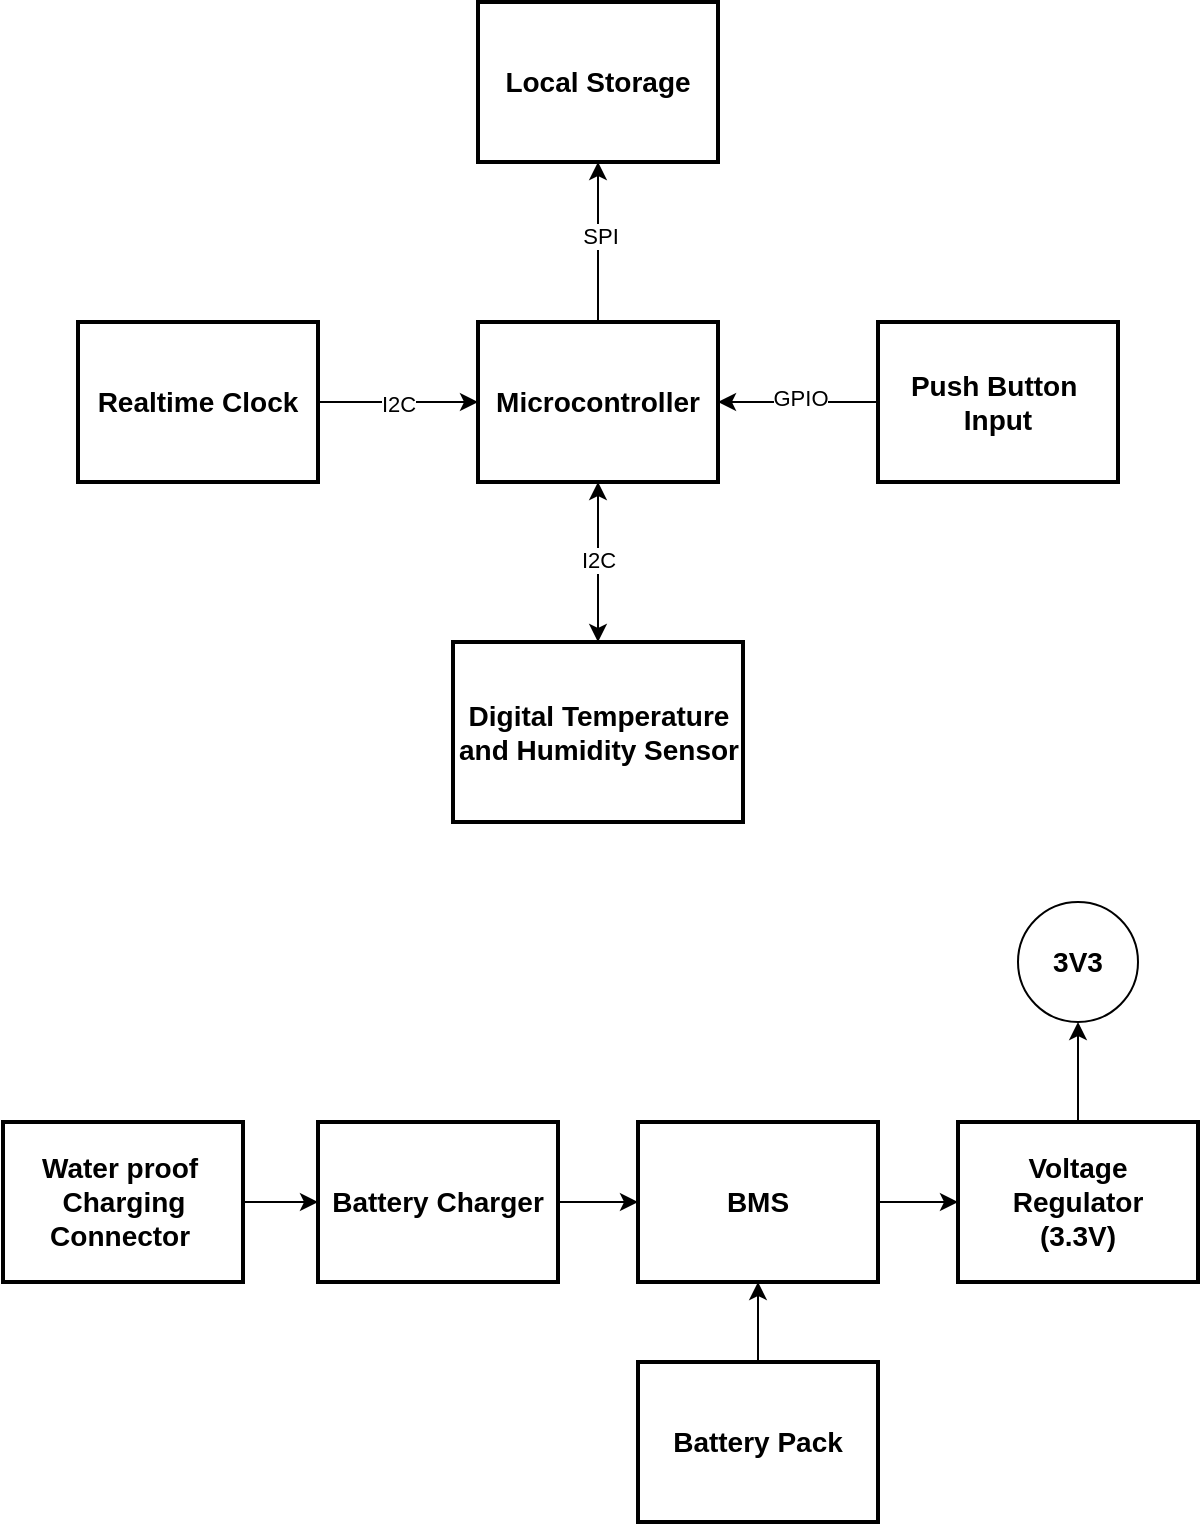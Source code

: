 <mxfile version="28.0.7">
  <diagram name="Page-1" id="oEDpu7QY2mqqvpC2ppyD">
    <mxGraphModel dx="1188" dy="619" grid="1" gridSize="10" guides="1" tooltips="1" connect="1" arrows="1" fold="1" page="1" pageScale="1" pageWidth="850" pageHeight="1100" math="0" shadow="0">
      <root>
        <mxCell id="0" />
        <mxCell id="1" parent="0" />
        <mxCell id="z4vIb42apY9Es0EtUEQU-1" style="edgeStyle=orthogonalEdgeStyle;rounded=0;orthogonalLoop=1;jettySize=auto;html=1;entryX=0.5;entryY=0;entryDx=0;entryDy=0;startArrow=classic;startFill=1;" edge="1" parent="1" source="xrvsUshUiSGQ0NTUIbD5-1" target="xrvsUshUiSGQ0NTUIbD5-2">
          <mxGeometry relative="1" as="geometry" />
        </mxCell>
        <mxCell id="z4vIb42apY9Es0EtUEQU-3" value="I2C" style="edgeLabel;html=1;align=center;verticalAlign=middle;resizable=0;points=[];" vertex="1" connectable="0" parent="z4vIb42apY9Es0EtUEQU-1">
          <mxGeometry x="-0.039" relative="1" as="geometry">
            <mxPoint as="offset" />
          </mxGeometry>
        </mxCell>
        <mxCell id="z4vIb42apY9Es0EtUEQU-10" style="edgeStyle=orthogonalEdgeStyle;rounded=0;orthogonalLoop=1;jettySize=auto;html=1;entryX=0.5;entryY=1;entryDx=0;entryDy=0;" edge="1" parent="1" source="xrvsUshUiSGQ0NTUIbD5-1" target="xrvsUshUiSGQ0NTUIbD5-3">
          <mxGeometry relative="1" as="geometry" />
        </mxCell>
        <mxCell id="z4vIb42apY9Es0EtUEQU-11" value="SPI" style="edgeLabel;html=1;align=center;verticalAlign=middle;resizable=0;points=[];" vertex="1" connectable="0" parent="z4vIb42apY9Es0EtUEQU-10">
          <mxGeometry x="0.082" y="-1" relative="1" as="geometry">
            <mxPoint as="offset" />
          </mxGeometry>
        </mxCell>
        <mxCell id="xrvsUshUiSGQ0NTUIbD5-1" value="&lt;b&gt;&lt;font style=&quot;font-size: 14px;&quot;&gt;Microcontroller&lt;/font&gt;&lt;/b&gt;" style="rounded=0;whiteSpace=wrap;html=1;strokeWidth=2;" parent="1" vertex="1">
          <mxGeometry x="400" y="240" width="120" height="80" as="geometry" />
        </mxCell>
        <mxCell id="xrvsUshUiSGQ0NTUIbD5-2" value="&lt;b&gt;&lt;font style=&quot;font-size: 14px;&quot;&gt;Digital Temperature and Humidity Sensor&lt;/font&gt;&lt;/b&gt;" style="rounded=0;whiteSpace=wrap;html=1;strokeWidth=2;" parent="1" vertex="1">
          <mxGeometry x="387.5" y="400" width="145" height="90" as="geometry" />
        </mxCell>
        <mxCell id="xrvsUshUiSGQ0NTUIbD5-3" value="&lt;b&gt;&lt;font style=&quot;font-size: 14px;&quot;&gt;Local Storage&lt;/font&gt;&lt;/b&gt;" style="rounded=0;whiteSpace=wrap;html=1;strokeWidth=2;" parent="1" vertex="1">
          <mxGeometry x="400" y="80" width="120" height="80" as="geometry" />
        </mxCell>
        <mxCell id="z4vIb42apY9Es0EtUEQU-8" style="edgeStyle=orthogonalEdgeStyle;rounded=0;orthogonalLoop=1;jettySize=auto;html=1;entryX=0;entryY=0.5;entryDx=0;entryDy=0;" edge="1" parent="1" source="xrvsUshUiSGQ0NTUIbD5-4" target="xrvsUshUiSGQ0NTUIbD5-1">
          <mxGeometry relative="1" as="geometry" />
        </mxCell>
        <mxCell id="z4vIb42apY9Es0EtUEQU-9" value="I2C" style="edgeLabel;html=1;align=center;verticalAlign=middle;resizable=0;points=[];" vertex="1" connectable="0" parent="z4vIb42apY9Es0EtUEQU-8">
          <mxGeometry x="-0.018" y="-1" relative="1" as="geometry">
            <mxPoint as="offset" />
          </mxGeometry>
        </mxCell>
        <mxCell id="xrvsUshUiSGQ0NTUIbD5-4" value="&lt;b&gt;&lt;font style=&quot;font-size: 14px;&quot;&gt;Realtime Clock&lt;/font&gt;&lt;/b&gt;" style="rounded=0;whiteSpace=wrap;html=1;strokeWidth=2;" parent="1" vertex="1">
          <mxGeometry x="200" y="240" width="120" height="80" as="geometry" />
        </mxCell>
        <mxCell id="z4vIb42apY9Es0EtUEQU-5" style="edgeStyle=orthogonalEdgeStyle;rounded=0;orthogonalLoop=1;jettySize=auto;html=1;entryX=1;entryY=0.5;entryDx=0;entryDy=0;" edge="1" parent="1" source="xrvsUshUiSGQ0NTUIbD5-5" target="xrvsUshUiSGQ0NTUIbD5-1">
          <mxGeometry relative="1" as="geometry" />
        </mxCell>
        <mxCell id="z4vIb42apY9Es0EtUEQU-6" value="GPIO" style="edgeLabel;html=1;align=center;verticalAlign=middle;resizable=0;points=[];" vertex="1" connectable="0" parent="z4vIb42apY9Es0EtUEQU-5">
          <mxGeometry x="-0.011" y="-2" relative="1" as="geometry">
            <mxPoint as="offset" />
          </mxGeometry>
        </mxCell>
        <mxCell id="xrvsUshUiSGQ0NTUIbD5-5" value="&lt;b&gt;&lt;font style=&quot;font-size: 14px;&quot;&gt;Push Button&amp;nbsp;&lt;/font&gt;&lt;/b&gt;&lt;div&gt;&lt;b&gt;&lt;font style=&quot;font-size: 14px;&quot;&gt;Input&lt;/font&gt;&lt;/b&gt;&lt;/div&gt;" style="rounded=0;whiteSpace=wrap;html=1;strokeWidth=2;" parent="1" vertex="1">
          <mxGeometry x="600" y="240" width="120" height="80" as="geometry" />
        </mxCell>
        <mxCell id="z4vIb42apY9Es0EtUEQU-13" style="edgeStyle=orthogonalEdgeStyle;rounded=0;orthogonalLoop=1;jettySize=auto;html=1;entryX=0;entryY=0.5;entryDx=0;entryDy=0;" edge="1" parent="1" source="xrvsUshUiSGQ0NTUIbD5-6" target="xrvsUshUiSGQ0NTUIbD5-7">
          <mxGeometry relative="1" as="geometry" />
        </mxCell>
        <mxCell id="xrvsUshUiSGQ0NTUIbD5-6" value="&lt;b&gt;&lt;font style=&quot;font-size: 14px;&quot;&gt;Battery Charger&lt;/font&gt;&lt;/b&gt;" style="rounded=0;whiteSpace=wrap;html=1;strokeWidth=2;" parent="1" vertex="1">
          <mxGeometry x="320" y="640" width="120" height="80" as="geometry" />
        </mxCell>
        <mxCell id="z4vIb42apY9Es0EtUEQU-14" style="edgeStyle=orthogonalEdgeStyle;rounded=0;orthogonalLoop=1;jettySize=auto;html=1;entryX=0;entryY=0.5;entryDx=0;entryDy=0;" edge="1" parent="1" source="xrvsUshUiSGQ0NTUIbD5-7" target="xrvsUshUiSGQ0NTUIbD5-9">
          <mxGeometry relative="1" as="geometry" />
        </mxCell>
        <mxCell id="xrvsUshUiSGQ0NTUIbD5-7" value="&lt;b&gt;&lt;font style=&quot;font-size: 14px;&quot;&gt;BMS&lt;/font&gt;&lt;/b&gt;" style="rounded=0;whiteSpace=wrap;html=1;strokeWidth=2;" parent="1" vertex="1">
          <mxGeometry x="480" y="640" width="120" height="80" as="geometry" />
        </mxCell>
        <mxCell id="z4vIb42apY9Es0EtUEQU-15" style="edgeStyle=orthogonalEdgeStyle;rounded=0;orthogonalLoop=1;jettySize=auto;html=1;entryX=0.5;entryY=1;entryDx=0;entryDy=0;" edge="1" parent="1" source="xrvsUshUiSGQ0NTUIbD5-8" target="xrvsUshUiSGQ0NTUIbD5-7">
          <mxGeometry relative="1" as="geometry" />
        </mxCell>
        <mxCell id="xrvsUshUiSGQ0NTUIbD5-8" value="&lt;b&gt;&lt;font style=&quot;font-size: 14px;&quot;&gt;Battery Pack&lt;/font&gt;&lt;/b&gt;" style="rounded=0;whiteSpace=wrap;html=1;strokeWidth=2;" parent="1" vertex="1">
          <mxGeometry x="480" y="760" width="120" height="80" as="geometry" />
        </mxCell>
        <mxCell id="z4vIb42apY9Es0EtUEQU-17" style="edgeStyle=orthogonalEdgeStyle;rounded=0;orthogonalLoop=1;jettySize=auto;html=1;entryX=0.5;entryY=1;entryDx=0;entryDy=0;" edge="1" parent="1" source="xrvsUshUiSGQ0NTUIbD5-9" target="z4vIb42apY9Es0EtUEQU-16">
          <mxGeometry relative="1" as="geometry" />
        </mxCell>
        <mxCell id="xrvsUshUiSGQ0NTUIbD5-9" value="&lt;b&gt;&lt;font style=&quot;font-size: 14px;&quot;&gt;Voltage Regulator&lt;/font&gt;&lt;/b&gt;&lt;div&gt;&lt;b&gt;&lt;font style=&quot;font-size: 14px;&quot;&gt;(3.3V)&lt;/font&gt;&lt;/b&gt;&lt;/div&gt;" style="rounded=0;whiteSpace=wrap;html=1;strokeWidth=2;" parent="1" vertex="1">
          <mxGeometry x="640" y="640" width="120" height="80" as="geometry" />
        </mxCell>
        <mxCell id="z4vIb42apY9Es0EtUEQU-12" style="edgeStyle=orthogonalEdgeStyle;rounded=0;orthogonalLoop=1;jettySize=auto;html=1;entryX=0;entryY=0.5;entryDx=0;entryDy=0;" edge="1" parent="1" source="xrvsUshUiSGQ0NTUIbD5-10" target="xrvsUshUiSGQ0NTUIbD5-6">
          <mxGeometry relative="1" as="geometry" />
        </mxCell>
        <mxCell id="xrvsUshUiSGQ0NTUIbD5-10" value="&lt;b&gt;&lt;font style=&quot;font-size: 14px;&quot;&gt;Water proof&amp;nbsp; Charging Connector&amp;nbsp;&lt;/font&gt;&lt;/b&gt;" style="rounded=0;whiteSpace=wrap;html=1;strokeWidth=2;" parent="1" vertex="1">
          <mxGeometry x="162.5" y="640" width="120" height="80" as="geometry" />
        </mxCell>
        <mxCell id="z4vIb42apY9Es0EtUEQU-16" value="&lt;b&gt;&lt;font style=&quot;font-size: 14px;&quot;&gt;3V3&lt;/font&gt;&lt;/b&gt;" style="ellipse;whiteSpace=wrap;html=1;aspect=fixed;" vertex="1" parent="1">
          <mxGeometry x="670" y="530" width="60" height="60" as="geometry" />
        </mxCell>
      </root>
    </mxGraphModel>
  </diagram>
</mxfile>

